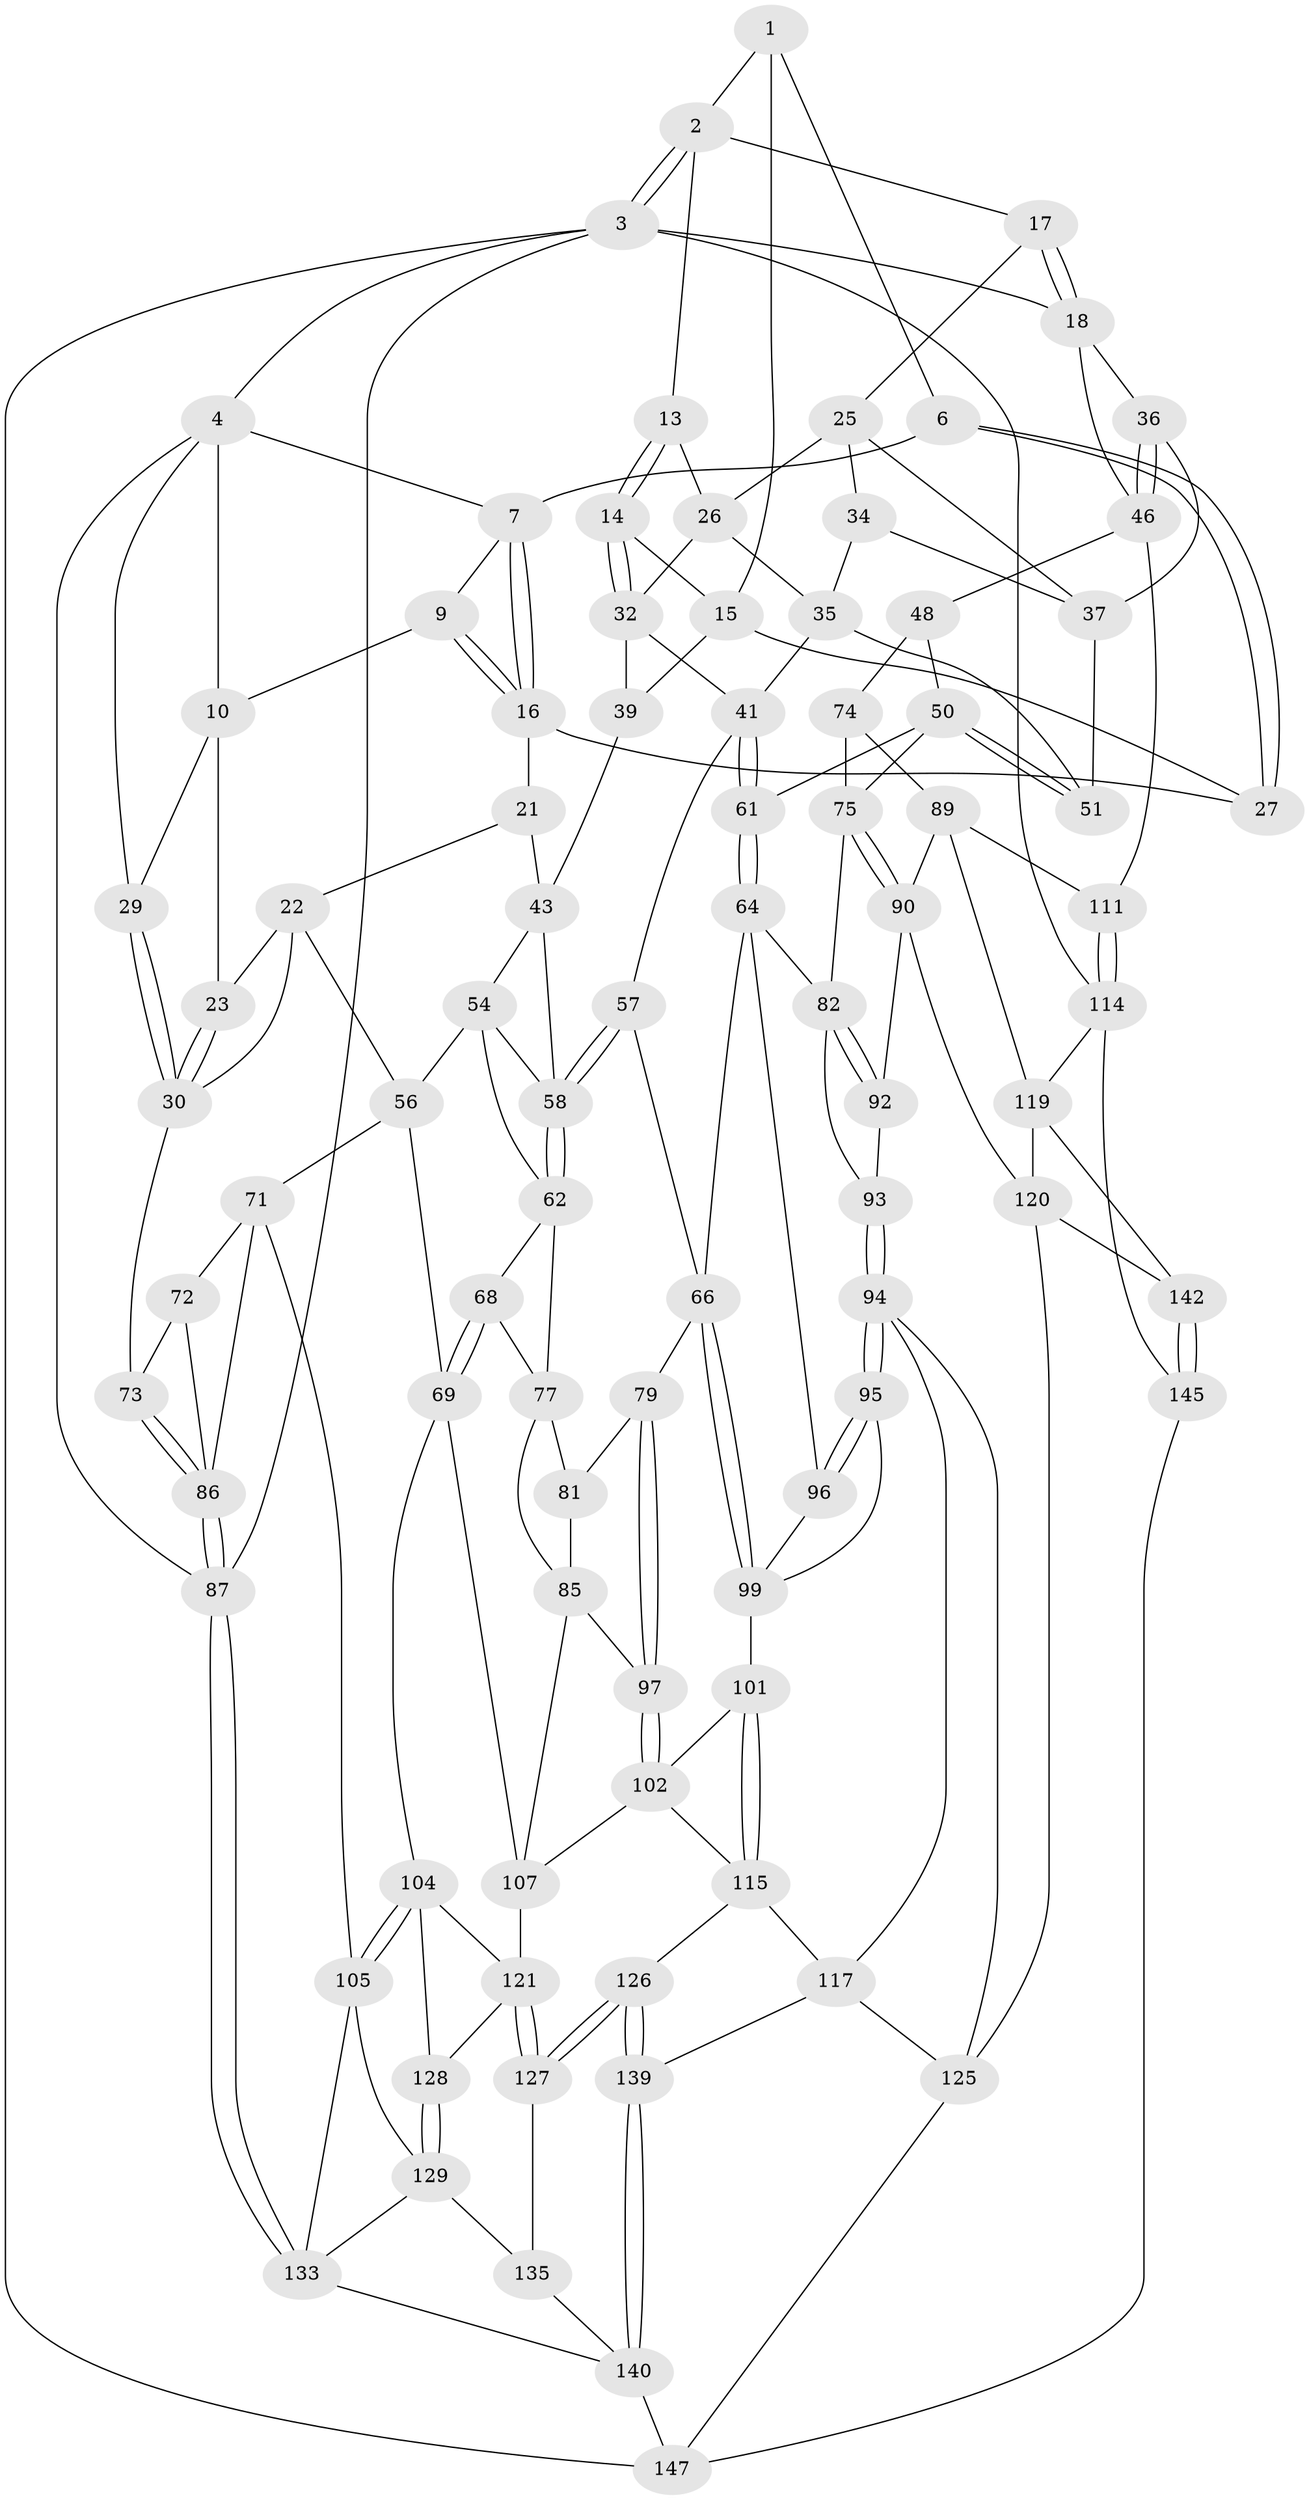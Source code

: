 // Generated by graph-tools (version 1.1) at 2025/52/02/27/25 19:52:42]
// undirected, 89 vertices, 197 edges
graph export_dot {
graph [start="1"]
  node [color=gray90,style=filled];
  1 [pos="+0.5967416676375629+0",super="+5"];
  2 [pos="+0.7109123882509232+0",super="+12"];
  3 [pos="+1+0",super="+113"];
  4 [pos="+0.25168939367421383+0",super="+11"];
  6 [pos="+0.4282759786590327+0.08449851482891496"];
  7 [pos="+0.2782955969258114+0.021715872378737056",super="+8"];
  9 [pos="+0.08089773378182448+0.065348155113308"];
  10 [pos="+0.04451143884478193+0.07265886471588294",super="+24"];
  13 [pos="+0.6852665559193539+0.01984044886738655"];
  14 [pos="+0.6237482631242739+0.1543942394290937"];
  15 [pos="+0.47968051146367385+0.11905866685794735",super="+28"];
  16 [pos="+0.23763095425966768+0.1342564023466483",super="+20"];
  17 [pos="+0.8666861654014012+0.15228343266154679"];
  18 [pos="+0.9076748866908003+0.15884648452794806",super="+19"];
  21 [pos="+0.21540824489888022+0.22013380044756917"];
  22 [pos="+0.19586322142696105+0.22848477482108404",super="+52"];
  23 [pos="+0.07658180240790921+0.1465354687604947"];
  25 [pos="+0.81623589864001+0.18572564075215076",super="+33"];
  26 [pos="+0.7800260505362941+0.18462164788814994",super="+31"];
  27 [pos="+0.369810944487979+0.16917004577105313"];
  29 [pos="+0+0.2986498041317911"];
  30 [pos="+0+0.40645111816275836",super="+53"];
  32 [pos="+0.6299140623677495+0.18412751325102625",super="+38"];
  34 [pos="+0.8078358401182065+0.27035740611376835"];
  35 [pos="+0.7391003039982698+0.30180541414615863",super="+40"];
  36 [pos="+0.920699446991537+0.26844581499156017"];
  37 [pos="+0.8971911861972824+0.28450766626094626",super="+45"];
  39 [pos="+0.4445772702497941+0.26766626992650916"];
  41 [pos="+0.6779737975816246+0.36840828021851524",super="+42"];
  43 [pos="+0.4426910393809773+0.2683971850718708",super="+44"];
  46 [pos="+1+0.43493072866095955",super="+47"];
  48 [pos="+1+0.46110508994538",super="+49"];
  50 [pos="+0.8466480173302591+0.4121632806517936",super="+60"];
  51 [pos="+0.8455010459995367+0.40980867682996075"];
  54 [pos="+0.30976547728990705+0.3831189001627695",super="+55"];
  56 [pos="+0.24031979389552208+0.45723882245969355",super="+70"];
  57 [pos="+0.506790093060537+0.4867453860160639"];
  58 [pos="+0.49574932907291663+0.485164263992399",super="+59"];
  61 [pos="+0.7074596574527999+0.5072496594456409"];
  62 [pos="+0.3757895240302554+0.5154461849912717",super="+63"];
  64 [pos="+0.6608191149890241+0.5434995257888163",super="+65"];
  66 [pos="+0.573095478971102+0.5365111351667446",super="+67"];
  68 [pos="+0.2798678137944376+0.6394349287958715"];
  69 [pos="+0.2688137469213676+0.6532591432525833",super="+103"];
  71 [pos="+0.1427002196019318+0.5854333828361918",super="+106"];
  72 [pos="+0+0.5323875431231815"];
  73 [pos="+0+0.4414319288395143"];
  74 [pos="+0.8554707461105008+0.5606201344940501",super="+88"];
  75 [pos="+0.829888296971167+0.5676723175014381",super="+76"];
  77 [pos="+0.3685247873809112+0.5527613239384493",super="+78"];
  79 [pos="+0.49162753686054345+0.5713810204771936",super="+80"];
  81 [pos="+0.39099318353847057+0.5875516436083765",super="+84"];
  82 [pos="+0.7954463396287551+0.592239974577696",super="+83"];
  85 [pos="+0.3787710143737306+0.6182328373703163",super="+98"];
  86 [pos="+0+1",super="+110"];
  87 [pos="+0+1"];
  89 [pos="+0.9060584685072297+0.6716669760512315",super="+112"];
  90 [pos="+0.8504194178953465+0.6859837440581705",super="+91"];
  92 [pos="+0.7927494591364579+0.7080316265006937"];
  93 [pos="+0.7220086555276789+0.7061606903210124"];
  94 [pos="+0.6950076292489705+0.7250880091628661",super="+116"];
  95 [pos="+0.6618131454703622+0.7095251910242594"];
  96 [pos="+0.6349082603520803+0.6361527588255045"];
  97 [pos="+0.47889252529338744+0.6226090993949508"];
  99 [pos="+0.5836221584289987+0.6756364565806143",super="+100"];
  101 [pos="+0.5815580084145169+0.6928668722728827"];
  102 [pos="+0.4847518610409766+0.6407942668987592",super="+108"];
  104 [pos="+0.2619293088164285+0.706642673603161",super="+123"];
  105 [pos="+0.21901126880775368+0.7464230890677022",super="+130"];
  107 [pos="+0.38305873383271827+0.7063160944627283",super="+109"];
  111 [pos="+1+0.5549889810733534"];
  114 [pos="+1+0.8343124493718241",super="+131"];
  115 [pos="+0.5427834404998931+0.7503197284387706",super="+118"];
  117 [pos="+0.6099685252696342+0.8171555938843035",super="+138"];
  119 [pos="+0.974757318277015+0.791037887535017",super="+132"];
  120 [pos="+0.8468509732161718+0.836259716647002",super="+124"];
  121 [pos="+0.4209893736373455+0.8170360615786959",super="+122"];
  125 [pos="+0.7509876084352402+0.8807108969426809",super="+137"];
  126 [pos="+0.55168496256841+0.8954095490100081"];
  127 [pos="+0.42424292590742657+0.835218691775453",super="+134"];
  128 [pos="+0.3005713281348943+0.8425313268407968"];
  129 [pos="+0.28368184640358457+0.8667313344057963",super="+136"];
  133 [pos="+0+1",super="+144"];
  135 [pos="+0.3781653504682553+0.8899342708176745",super="+141"];
  139 [pos="+0.5677347203249149+0.9667843857980463"];
  140 [pos="+0.5511612183992578+1",super="+149"];
  142 [pos="+0.9922208852878407+0.8852470639617332",super="+143"];
  145 [pos="+0.8810151351998928+0.9657973318978242",super="+146"];
  147 [pos="+0.8798787219786113+1",super="+148"];
  1 -- 2;
  1 -- 6;
  1 -- 15;
  2 -- 3;
  2 -- 3;
  2 -- 17;
  2 -- 13;
  3 -- 4;
  3 -- 114;
  3 -- 147;
  3 -- 87;
  3 -- 18;
  4 -- 10;
  4 -- 29;
  4 -- 87;
  4 -- 7;
  6 -- 7;
  6 -- 27;
  6 -- 27;
  7 -- 16;
  7 -- 16;
  7 -- 9;
  9 -- 10;
  9 -- 16;
  9 -- 16;
  10 -- 29;
  10 -- 23;
  13 -- 14;
  13 -- 14;
  13 -- 26;
  14 -- 15;
  14 -- 32;
  14 -- 32;
  15 -- 27;
  15 -- 39;
  16 -- 27;
  16 -- 21;
  17 -- 18;
  17 -- 18;
  17 -- 25;
  18 -- 36;
  18 -- 46;
  21 -- 22;
  21 -- 43;
  22 -- 23;
  22 -- 56;
  22 -- 30;
  23 -- 30;
  23 -- 30;
  25 -- 26;
  25 -- 34;
  25 -- 37;
  26 -- 32;
  26 -- 35;
  29 -- 30;
  29 -- 30;
  30 -- 73;
  32 -- 39;
  32 -- 41;
  34 -- 35;
  34 -- 37;
  35 -- 41;
  35 -- 51;
  36 -- 37;
  36 -- 46;
  36 -- 46;
  37 -- 51;
  39 -- 43;
  41 -- 61;
  41 -- 61;
  41 -- 57;
  43 -- 54;
  43 -- 58;
  46 -- 48;
  46 -- 111;
  48 -- 50;
  48 -- 74 [weight=2];
  50 -- 51;
  50 -- 51;
  50 -- 61;
  50 -- 75;
  54 -- 58;
  54 -- 56;
  54 -- 62;
  56 -- 69;
  56 -- 71;
  57 -- 58;
  57 -- 58;
  57 -- 66;
  58 -- 62;
  58 -- 62;
  61 -- 64;
  61 -- 64;
  62 -- 77;
  62 -- 68;
  64 -- 82;
  64 -- 66;
  64 -- 96;
  66 -- 99;
  66 -- 99;
  66 -- 79;
  68 -- 69;
  68 -- 69;
  68 -- 77;
  69 -- 104;
  69 -- 107;
  71 -- 72;
  71 -- 105;
  71 -- 86;
  72 -- 73;
  72 -- 86;
  73 -- 86;
  73 -- 86;
  74 -- 75;
  74 -- 89;
  75 -- 90;
  75 -- 90;
  75 -- 82;
  77 -- 81;
  77 -- 85;
  79 -- 97;
  79 -- 97;
  79 -- 81 [weight=2];
  81 -- 85;
  82 -- 92;
  82 -- 92;
  82 -- 93;
  85 -- 97;
  85 -- 107;
  86 -- 87;
  86 -- 87;
  87 -- 133;
  87 -- 133;
  89 -- 90;
  89 -- 119;
  89 -- 111;
  90 -- 120;
  90 -- 92;
  92 -- 93;
  93 -- 94;
  93 -- 94;
  94 -- 95;
  94 -- 95;
  94 -- 117;
  94 -- 125;
  95 -- 96;
  95 -- 96;
  95 -- 99;
  96 -- 99;
  97 -- 102;
  97 -- 102;
  99 -- 101;
  101 -- 102;
  101 -- 115;
  101 -- 115;
  102 -- 115;
  102 -- 107;
  104 -- 105;
  104 -- 105;
  104 -- 121;
  104 -- 128;
  105 -- 129;
  105 -- 133;
  107 -- 121;
  111 -- 114;
  111 -- 114;
  114 -- 145;
  114 -- 119;
  115 -- 117;
  115 -- 126;
  117 -- 125;
  117 -- 139;
  119 -- 120;
  119 -- 142;
  120 -- 125;
  120 -- 142;
  121 -- 127;
  121 -- 127;
  121 -- 128;
  125 -- 147;
  126 -- 127;
  126 -- 127;
  126 -- 139;
  126 -- 139;
  127 -- 135 [weight=2];
  128 -- 129;
  128 -- 129;
  129 -- 133;
  129 -- 135;
  133 -- 140;
  135 -- 140;
  139 -- 140;
  139 -- 140;
  140 -- 147;
  142 -- 145 [weight=2];
  142 -- 145;
  145 -- 147;
}
